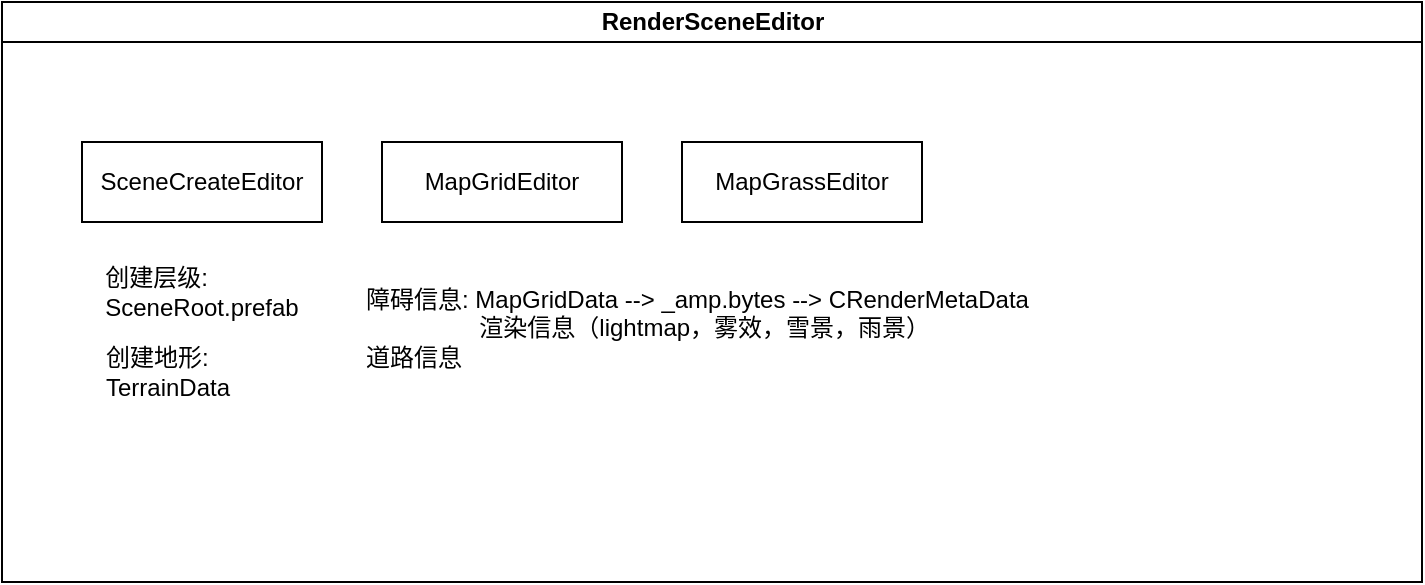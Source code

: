 <mxfile version="13.11.0" type="github">
  <diagram id="prtHgNgQTEPvFCAcTncT" name="Page-1">
    <mxGraphModel dx="1038" dy="548" grid="1" gridSize="10" guides="1" tooltips="1" connect="1" arrows="1" fold="1" page="1" pageScale="1" pageWidth="827" pageHeight="1169" math="0" shadow="0">
      <root>
        <mxCell id="0" />
        <mxCell id="1" parent="0" />
        <mxCell id="dNxyNK7c78bLwvsdeMH5-11" value="RenderSceneEditor" style="swimlane;html=1;startSize=20;horizontal=1;containerType=tree;glass=0;" parent="1" vertex="1">
          <mxGeometry x="40" y="80" width="710" height="290" as="geometry" />
        </mxCell>
        <mxCell id="r5INuBmfNXIxxrK-l7Wo-2" value="SceneCreateEditor" style="rounded=0;whiteSpace=wrap;html=1;" vertex="1" parent="dNxyNK7c78bLwvsdeMH5-11">
          <mxGeometry x="40" y="70" width="120" height="40" as="geometry" />
        </mxCell>
        <mxCell id="r5INuBmfNXIxxrK-l7Wo-3" value="&lt;div style=&quot;text-align: left&quot;&gt;&lt;span&gt;创建层级:&amp;nbsp;&lt;/span&gt;&lt;/div&gt;SceneRoot.prefab" style="text;html=1;strokeColor=none;fillColor=none;align=center;verticalAlign=middle;whiteSpace=wrap;rounded=0;" vertex="1" parent="dNxyNK7c78bLwvsdeMH5-11">
          <mxGeometry x="45" y="120" width="110" height="50" as="geometry" />
        </mxCell>
        <mxCell id="r5INuBmfNXIxxrK-l7Wo-4" value="&lt;div&gt;&lt;span&gt;创建地形:&lt;/span&gt;&lt;/div&gt;&lt;div&gt;&lt;span&gt;TerrainData&lt;br&gt;&lt;/span&gt;&lt;/div&gt;" style="text;html=1;strokeColor=none;fillColor=none;align=left;verticalAlign=middle;whiteSpace=wrap;rounded=0;" vertex="1" parent="dNxyNK7c78bLwvsdeMH5-11">
          <mxGeometry x="50" y="170" width="110" height="30" as="geometry" />
        </mxCell>
        <mxCell id="r5INuBmfNXIxxrK-l7Wo-6" value="MapGridEditor" style="rounded=0;whiteSpace=wrap;html=1;" vertex="1" parent="dNxyNK7c78bLwvsdeMH5-11">
          <mxGeometry x="190" y="70" width="120" height="40" as="geometry" />
        </mxCell>
        <mxCell id="r5INuBmfNXIxxrK-l7Wo-7" value="障碍信息:&amp;nbsp;MapGridData --&amp;gt;&amp;nbsp;_amp.bytes --&amp;gt;&amp;nbsp;CRenderMetaData&lt;br&gt;&amp;nbsp; &amp;nbsp; &amp;nbsp; &amp;nbsp; &amp;nbsp; &amp;nbsp; &amp;nbsp; &amp;nbsp; &amp;nbsp;渲染信息（lightmap，雾效，雪景，雨景）&lt;br&gt;道路信息" style="text;html=1;strokeColor=none;fillColor=none;align=left;verticalAlign=middle;whiteSpace=wrap;rounded=0;" vertex="1" parent="dNxyNK7c78bLwvsdeMH5-11">
          <mxGeometry x="180" y="120" width="350" height="85" as="geometry" />
        </mxCell>
        <mxCell id="r5INuBmfNXIxxrK-l7Wo-9" value="MapGrassEditor" style="rounded=0;whiteSpace=wrap;html=1;" vertex="1" parent="dNxyNK7c78bLwvsdeMH5-11">
          <mxGeometry x="340" y="70" width="120" height="40" as="geometry" />
        </mxCell>
      </root>
    </mxGraphModel>
  </diagram>
</mxfile>
